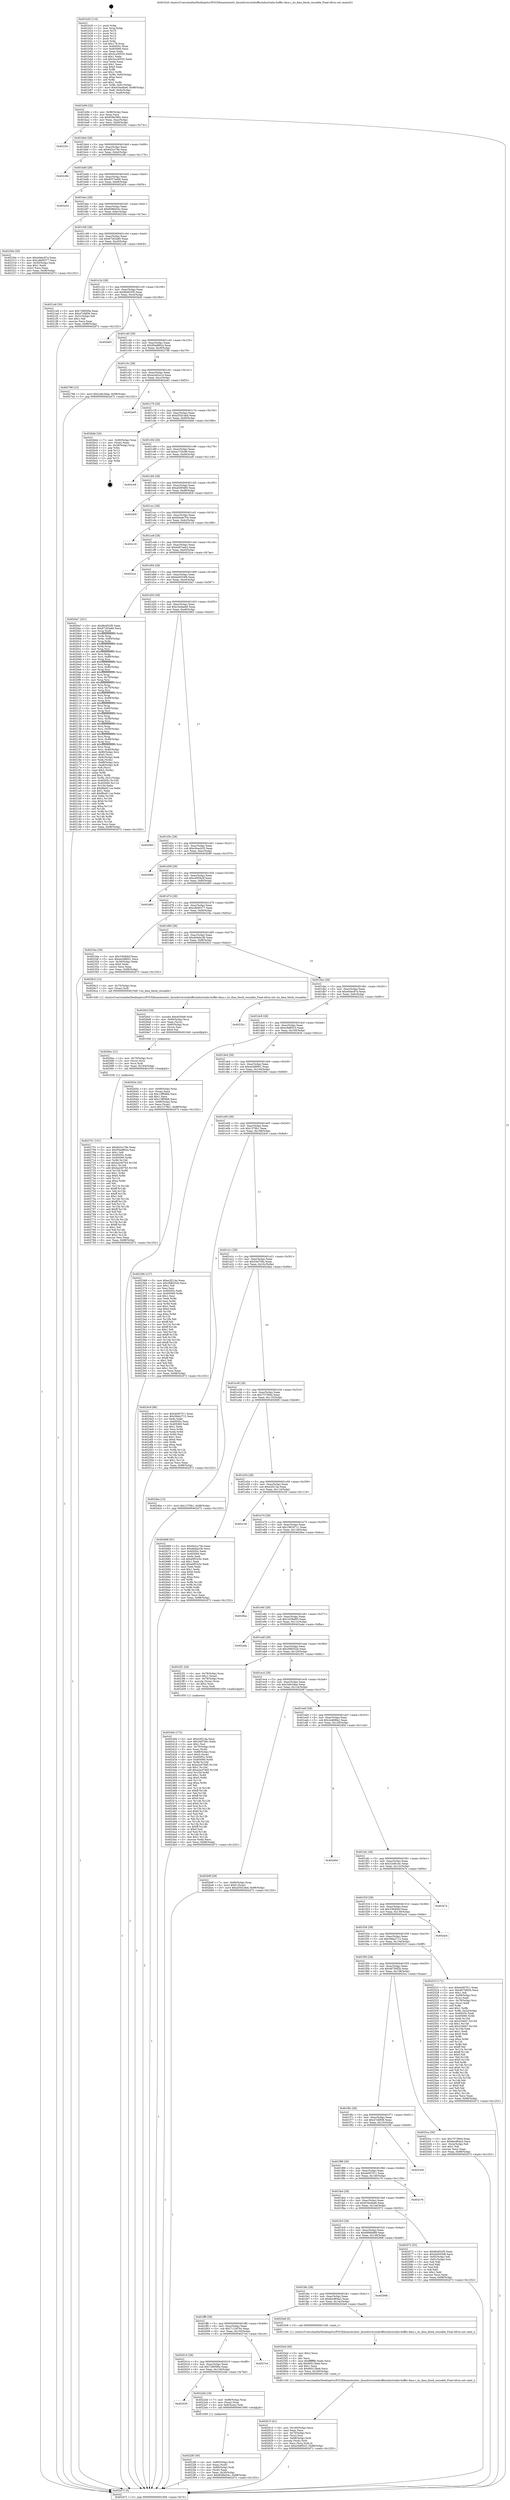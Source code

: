 digraph "0x401b20" {
  label = "0x401b20 (/mnt/c/Users/mathe/Desktop/tcc/POCII/binaries/extr_linuxdriversiiobufferindustrialio-buffer-dma.c_iio_dma_block_reusable_Final-ollvm.out::main(0))"
  labelloc = "t"
  node[shape=record]

  Entry [label="",width=0.3,height=0.3,shape=circle,fillcolor=black,style=filled]
  "0x401b94" [label="{
     0x401b94 [32]\l
     | [instrs]\l
     &nbsp;&nbsp;0x401b94 \<+6\>: mov -0x98(%rbp),%eax\l
     &nbsp;&nbsp;0x401b9a \<+2\>: mov %eax,%ecx\l
     &nbsp;&nbsp;0x401b9c \<+6\>: sub $0x838e39bc,%ecx\l
     &nbsp;&nbsp;0x401ba2 \<+6\>: mov %eax,-0xac(%rbp)\l
     &nbsp;&nbsp;0x401ba8 \<+6\>: mov %ecx,-0xb0(%rbp)\l
     &nbsp;&nbsp;0x401bae \<+6\>: je 000000000040225c \<main+0x73c\>\l
  }"]
  "0x40225c" [label="{
     0x40225c\l
  }", style=dashed]
  "0x401bb4" [label="{
     0x401bb4 [28]\l
     | [instrs]\l
     &nbsp;&nbsp;0x401bb4 \<+5\>: jmp 0000000000401bb9 \<main+0x99\>\l
     &nbsp;&nbsp;0x401bb9 \<+6\>: mov -0xac(%rbp),%eax\l
     &nbsp;&nbsp;0x401bbf \<+5\>: sub $0x842cc79e,%eax\l
     &nbsp;&nbsp;0x401bc4 \<+6\>: mov %eax,-0xb4(%rbp)\l
     &nbsp;&nbsp;0x401bca \<+6\>: je 0000000000402c9b \<main+0x117b\>\l
  }"]
  Exit [label="",width=0.3,height=0.3,shape=circle,fillcolor=black,style=filled,peripheries=2]
  "0x402c9b" [label="{
     0x402c9b\l
  }", style=dashed]
  "0x401bd0" [label="{
     0x401bd0 [28]\l
     | [instrs]\l
     &nbsp;&nbsp;0x401bd0 \<+5\>: jmp 0000000000401bd5 \<main+0xb5\>\l
     &nbsp;&nbsp;0x401bd5 \<+6\>: mov -0xac(%rbp),%eax\l
     &nbsp;&nbsp;0x401bdb \<+5\>: sub $0x8557ed06,%eax\l
     &nbsp;&nbsp;0x401be0 \<+6\>: mov %eax,-0xb8(%rbp)\l
     &nbsp;&nbsp;0x401be6 \<+6\>: je 0000000000402a54 \<main+0xf34\>\l
  }"]
  "0x402701" [label="{
     0x402701 [151]\l
     | [instrs]\l
     &nbsp;&nbsp;0x402701 \<+5\>: mov $0x842cc79e,%eax\l
     &nbsp;&nbsp;0x402706 \<+5\>: mov $0x95ad862a,%esi\l
     &nbsp;&nbsp;0x40270b \<+2\>: mov $0x1,%dl\l
     &nbsp;&nbsp;0x40270d \<+8\>: mov 0x40505c,%r8d\l
     &nbsp;&nbsp;0x402715 \<+8\>: mov 0x405060,%r9d\l
     &nbsp;&nbsp;0x40271d \<+3\>: mov %r8d,%r10d\l
     &nbsp;&nbsp;0x402720 \<+7\>: sub $0xba2407b5,%r10d\l
     &nbsp;&nbsp;0x402727 \<+4\>: sub $0x1,%r10d\l
     &nbsp;&nbsp;0x40272b \<+7\>: add $0xba2407b5,%r10d\l
     &nbsp;&nbsp;0x402732 \<+4\>: imul %r10d,%r8d\l
     &nbsp;&nbsp;0x402736 \<+4\>: and $0x1,%r8d\l
     &nbsp;&nbsp;0x40273a \<+4\>: cmp $0x0,%r8d\l
     &nbsp;&nbsp;0x40273e \<+4\>: sete %r11b\l
     &nbsp;&nbsp;0x402742 \<+4\>: cmp $0xa,%r9d\l
     &nbsp;&nbsp;0x402746 \<+3\>: setl %bl\l
     &nbsp;&nbsp;0x402749 \<+3\>: mov %r11b,%r14b\l
     &nbsp;&nbsp;0x40274c \<+4\>: xor $0xff,%r14b\l
     &nbsp;&nbsp;0x402750 \<+3\>: mov %bl,%r15b\l
     &nbsp;&nbsp;0x402753 \<+4\>: xor $0xff,%r15b\l
     &nbsp;&nbsp;0x402757 \<+3\>: xor $0x1,%dl\l
     &nbsp;&nbsp;0x40275a \<+3\>: mov %r14b,%r12b\l
     &nbsp;&nbsp;0x40275d \<+4\>: and $0xff,%r12b\l
     &nbsp;&nbsp;0x402761 \<+3\>: and %dl,%r11b\l
     &nbsp;&nbsp;0x402764 \<+3\>: mov %r15b,%r13b\l
     &nbsp;&nbsp;0x402767 \<+4\>: and $0xff,%r13b\l
     &nbsp;&nbsp;0x40276b \<+2\>: and %dl,%bl\l
     &nbsp;&nbsp;0x40276d \<+3\>: or %r11b,%r12b\l
     &nbsp;&nbsp;0x402770 \<+3\>: or %bl,%r13b\l
     &nbsp;&nbsp;0x402773 \<+3\>: xor %r13b,%r12b\l
     &nbsp;&nbsp;0x402776 \<+3\>: or %r15b,%r14b\l
     &nbsp;&nbsp;0x402779 \<+4\>: xor $0xff,%r14b\l
     &nbsp;&nbsp;0x40277d \<+3\>: or $0x1,%dl\l
     &nbsp;&nbsp;0x402780 \<+3\>: and %dl,%r14b\l
     &nbsp;&nbsp;0x402783 \<+3\>: or %r14b,%r12b\l
     &nbsp;&nbsp;0x402786 \<+4\>: test $0x1,%r12b\l
     &nbsp;&nbsp;0x40278a \<+3\>: cmovne %esi,%eax\l
     &nbsp;&nbsp;0x40278d \<+6\>: mov %eax,-0x98(%rbp)\l
     &nbsp;&nbsp;0x402793 \<+5\>: jmp 0000000000402d72 \<main+0x1252\>\l
  }"]
  "0x402a54" [label="{
     0x402a54\l
  }", style=dashed]
  "0x401bec" [label="{
     0x401bec [28]\l
     | [instrs]\l
     &nbsp;&nbsp;0x401bec \<+5\>: jmp 0000000000401bf1 \<main+0xd1\>\l
     &nbsp;&nbsp;0x401bf1 \<+6\>: mov -0xac(%rbp),%eax\l
     &nbsp;&nbsp;0x401bf7 \<+5\>: sub $0x8586e54c,%eax\l
     &nbsp;&nbsp;0x401bfc \<+6\>: mov %eax,-0xbc(%rbp)\l
     &nbsp;&nbsp;0x401c02 \<+6\>: je 000000000040230e \<main+0x7ee\>\l
  }"]
  "0x4026ec" [label="{
     0x4026ec [21]\l
     | [instrs]\l
     &nbsp;&nbsp;0x4026ec \<+4\>: mov -0x70(%rbp),%rcx\l
     &nbsp;&nbsp;0x4026f0 \<+3\>: mov (%rcx),%rcx\l
     &nbsp;&nbsp;0x4026f3 \<+3\>: mov %rcx,%rdi\l
     &nbsp;&nbsp;0x4026f6 \<+6\>: mov %eax,-0x164(%rbp)\l
     &nbsp;&nbsp;0x4026fc \<+5\>: call 0000000000401030 \<free@plt\>\l
     | [calls]\l
     &nbsp;&nbsp;0x401030 \{1\} (unknown)\l
  }"]
  "0x40230e" [label="{
     0x40230e [30]\l
     | [instrs]\l
     &nbsp;&nbsp;0x40230e \<+5\>: mov $0xe0dec87a,%eax\l
     &nbsp;&nbsp;0x402313 \<+5\>: mov $0xcdb00377,%ecx\l
     &nbsp;&nbsp;0x402318 \<+3\>: mov -0x30(%rbp),%edx\l
     &nbsp;&nbsp;0x40231b \<+3\>: cmp $0x1,%edx\l
     &nbsp;&nbsp;0x40231e \<+3\>: cmovl %ecx,%eax\l
     &nbsp;&nbsp;0x402321 \<+6\>: mov %eax,-0x98(%rbp)\l
     &nbsp;&nbsp;0x402327 \<+5\>: jmp 0000000000402d72 \<main+0x1252\>\l
  }"]
  "0x401c08" [label="{
     0x401c08 [28]\l
     | [instrs]\l
     &nbsp;&nbsp;0x401c08 \<+5\>: jmp 0000000000401c0d \<main+0xed\>\l
     &nbsp;&nbsp;0x401c0d \<+6\>: mov -0xac(%rbp),%eax\l
     &nbsp;&nbsp;0x401c13 \<+5\>: sub $0x87263a80,%eax\l
     &nbsp;&nbsp;0x401c18 \<+6\>: mov %eax,-0xc0(%rbp)\l
     &nbsp;&nbsp;0x401c1e \<+6\>: je 00000000004021e8 \<main+0x6c8\>\l
  }"]
  "0x4026cf" [label="{
     0x4026cf [29]\l
     | [instrs]\l
     &nbsp;&nbsp;0x4026cf \<+10\>: movabs $0x4030d6,%rdi\l
     &nbsp;&nbsp;0x4026d9 \<+4\>: mov -0x60(%rbp),%rcx\l
     &nbsp;&nbsp;0x4026dd \<+2\>: mov %eax,(%rcx)\l
     &nbsp;&nbsp;0x4026df \<+4\>: mov -0x60(%rbp),%rcx\l
     &nbsp;&nbsp;0x4026e3 \<+2\>: mov (%rcx),%esi\l
     &nbsp;&nbsp;0x4026e5 \<+2\>: mov $0x0,%al\l
     &nbsp;&nbsp;0x4026e7 \<+5\>: call 0000000000401040 \<printf@plt\>\l
     | [calls]\l
     &nbsp;&nbsp;0x401040 \{1\} (unknown)\l
  }"]
  "0x4021e8" [label="{
     0x4021e8 [30]\l
     | [instrs]\l
     &nbsp;&nbsp;0x4021e8 \<+5\>: mov $0x72895f0e,%eax\l
     &nbsp;&nbsp;0x4021ed \<+5\>: mov $0x47cfdf36,%ecx\l
     &nbsp;&nbsp;0x4021f2 \<+3\>: mov -0x31(%rbp),%dl\l
     &nbsp;&nbsp;0x4021f5 \<+3\>: test $0x1,%dl\l
     &nbsp;&nbsp;0x4021f8 \<+3\>: cmovne %ecx,%eax\l
     &nbsp;&nbsp;0x4021fb \<+6\>: mov %eax,-0x98(%rbp)\l
     &nbsp;&nbsp;0x402201 \<+5\>: jmp 0000000000402d72 \<main+0x1252\>\l
  }"]
  "0x401c24" [label="{
     0x401c24 [28]\l
     | [instrs]\l
     &nbsp;&nbsp;0x401c24 \<+5\>: jmp 0000000000401c29 \<main+0x109\>\l
     &nbsp;&nbsp;0x401c29 \<+6\>: mov -0xac(%rbp),%eax\l
     &nbsp;&nbsp;0x401c2f \<+5\>: sub $0x8b4f32f5,%eax\l
     &nbsp;&nbsp;0x401c34 \<+6\>: mov %eax,-0xc4(%rbp)\l
     &nbsp;&nbsp;0x401c3a \<+6\>: je 0000000000402bd3 \<main+0x10b3\>\l
  }"]
  "0x402615" [label="{
     0x402615 [41]\l
     | [instrs]\l
     &nbsp;&nbsp;0x402615 \<+6\>: mov -0x160(%rbp),%ecx\l
     &nbsp;&nbsp;0x40261b \<+3\>: imul %eax,%ecx\l
     &nbsp;&nbsp;0x40261e \<+4\>: mov -0x70(%rbp),%rsi\l
     &nbsp;&nbsp;0x402622 \<+3\>: mov (%rsi),%rsi\l
     &nbsp;&nbsp;0x402625 \<+4\>: mov -0x68(%rbp),%rdi\l
     &nbsp;&nbsp;0x402629 \<+3\>: movslq (%rdi),%rdi\l
     &nbsp;&nbsp;0x40262c \<+3\>: mov %ecx,(%rsi,%rdi,4)\l
     &nbsp;&nbsp;0x40262f \<+10\>: movl $0xe3b8f323,-0x98(%rbp)\l
     &nbsp;&nbsp;0x402639 \<+5\>: jmp 0000000000402d72 \<main+0x1252\>\l
  }"]
  "0x402bd3" [label="{
     0x402bd3\l
  }", style=dashed]
  "0x401c40" [label="{
     0x401c40 [28]\l
     | [instrs]\l
     &nbsp;&nbsp;0x401c40 \<+5\>: jmp 0000000000401c45 \<main+0x125\>\l
     &nbsp;&nbsp;0x401c45 \<+6\>: mov -0xac(%rbp),%eax\l
     &nbsp;&nbsp;0x401c4b \<+5\>: sub $0x95ad862a,%eax\l
     &nbsp;&nbsp;0x401c50 \<+6\>: mov %eax,-0xc8(%rbp)\l
     &nbsp;&nbsp;0x401c56 \<+6\>: je 0000000000402798 \<main+0xc78\>\l
  }"]
  "0x4025ed" [label="{
     0x4025ed [40]\l
     | [instrs]\l
     &nbsp;&nbsp;0x4025ed \<+5\>: mov $0x2,%ecx\l
     &nbsp;&nbsp;0x4025f2 \<+1\>: cltd\l
     &nbsp;&nbsp;0x4025f3 \<+2\>: idiv %ecx\l
     &nbsp;&nbsp;0x4025f5 \<+6\>: imul $0xfffffffe,%edx,%ecx\l
     &nbsp;&nbsp;0x4025fb \<+6\>: add $0x66513beb,%ecx\l
     &nbsp;&nbsp;0x402601 \<+3\>: add $0x1,%ecx\l
     &nbsp;&nbsp;0x402604 \<+6\>: sub $0x66513beb,%ecx\l
     &nbsp;&nbsp;0x40260a \<+6\>: mov %ecx,-0x160(%rbp)\l
     &nbsp;&nbsp;0x402610 \<+5\>: call 0000000000401160 \<next_i\>\l
     | [calls]\l
     &nbsp;&nbsp;0x401160 \{1\} (/mnt/c/Users/mathe/Desktop/tcc/POCII/binaries/extr_linuxdriversiiobufferindustrialio-buffer-dma.c_iio_dma_block_reusable_Final-ollvm.out::next_i)\l
  }"]
  "0x402798" [label="{
     0x402798 [15]\l
     | [instrs]\l
     &nbsp;&nbsp;0x402798 \<+10\>: movl $0x2a9c3dae,-0x98(%rbp)\l
     &nbsp;&nbsp;0x4027a2 \<+5\>: jmp 0000000000402d72 \<main+0x1252\>\l
  }"]
  "0x401c5c" [label="{
     0x401c5c [28]\l
     | [instrs]\l
     &nbsp;&nbsp;0x401c5c \<+5\>: jmp 0000000000401c61 \<main+0x141\>\l
     &nbsp;&nbsp;0x401c61 \<+6\>: mov -0xac(%rbp),%eax\l
     &nbsp;&nbsp;0x401c67 \<+5\>: sub $0xa2d42a14,%eax\l
     &nbsp;&nbsp;0x401c6c \<+6\>: mov %eax,-0xcc(%rbp)\l
     &nbsp;&nbsp;0x401c72 \<+6\>: je 0000000000402a45 \<main+0xf25\>\l
  }"]
  "0x40240e" [label="{
     0x40240e [172]\l
     | [instrs]\l
     &nbsp;&nbsp;0x40240e \<+5\>: mov $0xe2f214a,%ecx\l
     &nbsp;&nbsp;0x402413 \<+5\>: mov $0x34d756c,%edx\l
     &nbsp;&nbsp;0x402418 \<+3\>: mov $0x1,%sil\l
     &nbsp;&nbsp;0x40241b \<+4\>: mov -0x70(%rbp),%rdi\l
     &nbsp;&nbsp;0x40241f \<+3\>: mov %rax,(%rdi)\l
     &nbsp;&nbsp;0x402422 \<+4\>: mov -0x68(%rbp),%rax\l
     &nbsp;&nbsp;0x402426 \<+6\>: movl $0x0,(%rax)\l
     &nbsp;&nbsp;0x40242c \<+8\>: mov 0x40505c,%r8d\l
     &nbsp;&nbsp;0x402434 \<+8\>: mov 0x405060,%r9d\l
     &nbsp;&nbsp;0x40243c \<+3\>: mov %r8d,%r10d\l
     &nbsp;&nbsp;0x40243f \<+7\>: sub $0xa2a479d5,%r10d\l
     &nbsp;&nbsp;0x402446 \<+4\>: sub $0x1,%r10d\l
     &nbsp;&nbsp;0x40244a \<+7\>: add $0xa2a479d5,%r10d\l
     &nbsp;&nbsp;0x402451 \<+4\>: imul %r10d,%r8d\l
     &nbsp;&nbsp;0x402455 \<+4\>: and $0x1,%r8d\l
     &nbsp;&nbsp;0x402459 \<+4\>: cmp $0x0,%r8d\l
     &nbsp;&nbsp;0x40245d \<+4\>: sete %r11b\l
     &nbsp;&nbsp;0x402461 \<+4\>: cmp $0xa,%r9d\l
     &nbsp;&nbsp;0x402465 \<+3\>: setl %bl\l
     &nbsp;&nbsp;0x402468 \<+3\>: mov %r11b,%r14b\l
     &nbsp;&nbsp;0x40246b \<+4\>: xor $0xff,%r14b\l
     &nbsp;&nbsp;0x40246f \<+3\>: mov %bl,%r15b\l
     &nbsp;&nbsp;0x402472 \<+4\>: xor $0xff,%r15b\l
     &nbsp;&nbsp;0x402476 \<+4\>: xor $0x0,%sil\l
     &nbsp;&nbsp;0x40247a \<+3\>: mov %r14b,%r12b\l
     &nbsp;&nbsp;0x40247d \<+4\>: and $0x0,%r12b\l
     &nbsp;&nbsp;0x402481 \<+3\>: and %sil,%r11b\l
     &nbsp;&nbsp;0x402484 \<+3\>: mov %r15b,%r13b\l
     &nbsp;&nbsp;0x402487 \<+4\>: and $0x0,%r13b\l
     &nbsp;&nbsp;0x40248b \<+3\>: and %sil,%bl\l
     &nbsp;&nbsp;0x40248e \<+3\>: or %r11b,%r12b\l
     &nbsp;&nbsp;0x402491 \<+3\>: or %bl,%r13b\l
     &nbsp;&nbsp;0x402494 \<+3\>: xor %r13b,%r12b\l
     &nbsp;&nbsp;0x402497 \<+3\>: or %r15b,%r14b\l
     &nbsp;&nbsp;0x40249a \<+4\>: xor $0xff,%r14b\l
     &nbsp;&nbsp;0x40249e \<+4\>: or $0x0,%sil\l
     &nbsp;&nbsp;0x4024a2 \<+3\>: and %sil,%r14b\l
     &nbsp;&nbsp;0x4024a5 \<+3\>: or %r14b,%r12b\l
     &nbsp;&nbsp;0x4024a8 \<+4\>: test $0x1,%r12b\l
     &nbsp;&nbsp;0x4024ac \<+3\>: cmovne %edx,%ecx\l
     &nbsp;&nbsp;0x4024af \<+6\>: mov %ecx,-0x98(%rbp)\l
     &nbsp;&nbsp;0x4024b5 \<+5\>: jmp 0000000000402d72 \<main+0x1252\>\l
  }"]
  "0x402a45" [label="{
     0x402a45\l
  }", style=dashed]
  "0x401c78" [label="{
     0x401c78 [28]\l
     | [instrs]\l
     &nbsp;&nbsp;0x401c78 \<+5\>: jmp 0000000000401c7d \<main+0x15d\>\l
     &nbsp;&nbsp;0x401c7d \<+6\>: mov -0xac(%rbp),%eax\l
     &nbsp;&nbsp;0x401c83 \<+5\>: sub $0xa55d1ded,%eax\l
     &nbsp;&nbsp;0x401c88 \<+6\>: mov %eax,-0xd0(%rbp)\l
     &nbsp;&nbsp;0x401c8e \<+6\>: je 0000000000402bbb \<main+0x109b\>\l
  }"]
  "0x4022f0" [label="{
     0x4022f0 [30]\l
     | [instrs]\l
     &nbsp;&nbsp;0x4022f0 \<+4\>: mov -0x80(%rbp),%rdi\l
     &nbsp;&nbsp;0x4022f4 \<+2\>: mov %eax,(%rdi)\l
     &nbsp;&nbsp;0x4022f6 \<+4\>: mov -0x80(%rbp),%rdi\l
     &nbsp;&nbsp;0x4022fa \<+2\>: mov (%rdi),%eax\l
     &nbsp;&nbsp;0x4022fc \<+3\>: mov %eax,-0x30(%rbp)\l
     &nbsp;&nbsp;0x4022ff \<+10\>: movl $0x8586e54c,-0x98(%rbp)\l
     &nbsp;&nbsp;0x402309 \<+5\>: jmp 0000000000402d72 \<main+0x1252\>\l
  }"]
  "0x402bbb" [label="{
     0x402bbb [24]\l
     | [instrs]\l
     &nbsp;&nbsp;0x402bbb \<+7\>: mov -0x90(%rbp),%rax\l
     &nbsp;&nbsp;0x402bc2 \<+2\>: mov (%rax),%eax\l
     &nbsp;&nbsp;0x402bc4 \<+4\>: lea -0x28(%rbp),%rsp\l
     &nbsp;&nbsp;0x402bc8 \<+1\>: pop %rbx\l
     &nbsp;&nbsp;0x402bc9 \<+2\>: pop %r12\l
     &nbsp;&nbsp;0x402bcb \<+2\>: pop %r13\l
     &nbsp;&nbsp;0x402bcd \<+2\>: pop %r14\l
     &nbsp;&nbsp;0x402bcf \<+2\>: pop %r15\l
     &nbsp;&nbsp;0x402bd1 \<+1\>: pop %rbp\l
     &nbsp;&nbsp;0x402bd2 \<+1\>: ret\l
  }"]
  "0x401c94" [label="{
     0x401c94 [28]\l
     | [instrs]\l
     &nbsp;&nbsp;0x401c94 \<+5\>: jmp 0000000000401c99 \<main+0x179\>\l
     &nbsp;&nbsp;0x401c99 \<+6\>: mov -0xac(%rbp),%eax\l
     &nbsp;&nbsp;0x401c9f \<+5\>: sub $0xac733c99,%eax\l
     &nbsp;&nbsp;0x401ca4 \<+6\>: mov %eax,-0xd4(%rbp)\l
     &nbsp;&nbsp;0x401caa \<+6\>: je 0000000000402ce8 \<main+0x11c8\>\l
  }"]
  "0x402030" [label="{
     0x402030\l
  }", style=dashed]
  "0x402ce8" [label="{
     0x402ce8\l
  }", style=dashed]
  "0x401cb0" [label="{
     0x401cb0 [28]\l
     | [instrs]\l
     &nbsp;&nbsp;0x401cb0 \<+5\>: jmp 0000000000401cb5 \<main+0x195\>\l
     &nbsp;&nbsp;0x401cb5 \<+6\>: mov -0xac(%rbp),%eax\l
     &nbsp;&nbsp;0x401cbb \<+5\>: sub $0xaf290485,%eax\l
     &nbsp;&nbsp;0x401cc0 \<+6\>: mov %eax,-0xd8(%rbp)\l
     &nbsp;&nbsp;0x401cc6 \<+6\>: je 000000000040283f \<main+0xd1f\>\l
  }"]
  "0x4022dd" [label="{
     0x4022dd [19]\l
     | [instrs]\l
     &nbsp;&nbsp;0x4022dd \<+7\>: mov -0x88(%rbp),%rax\l
     &nbsp;&nbsp;0x4022e4 \<+3\>: mov (%rax),%rax\l
     &nbsp;&nbsp;0x4022e7 \<+4\>: mov 0x8(%rax),%rdi\l
     &nbsp;&nbsp;0x4022eb \<+5\>: call 0000000000401060 \<atoi@plt\>\l
     | [calls]\l
     &nbsp;&nbsp;0x401060 \{1\} (unknown)\l
  }"]
  "0x40283f" [label="{
     0x40283f\l
  }", style=dashed]
  "0x401ccc" [label="{
     0x401ccc [28]\l
     | [instrs]\l
     &nbsp;&nbsp;0x401ccc \<+5\>: jmp 0000000000401cd1 \<main+0x1b1\>\l
     &nbsp;&nbsp;0x401cd1 \<+6\>: mov -0xac(%rbp),%eax\l
     &nbsp;&nbsp;0x401cd7 \<+5\>: sub $0xb0ede704,%eax\l
     &nbsp;&nbsp;0x401cdc \<+6\>: mov %eax,-0xdc(%rbp)\l
     &nbsp;&nbsp;0x401ce2 \<+6\>: je 0000000000402c18 \<main+0x10f8\>\l
  }"]
  "0x402014" [label="{
     0x402014 [28]\l
     | [instrs]\l
     &nbsp;&nbsp;0x402014 \<+5\>: jmp 0000000000402019 \<main+0x4f9\>\l
     &nbsp;&nbsp;0x402019 \<+6\>: mov -0xac(%rbp),%eax\l
     &nbsp;&nbsp;0x40201f \<+5\>: sub $0x72895f0e,%eax\l
     &nbsp;&nbsp;0x402024 \<+6\>: mov %eax,-0x154(%rbp)\l
     &nbsp;&nbsp;0x40202a \<+6\>: je 00000000004022dd \<main+0x7bd\>\l
  }"]
  "0x402c18" [label="{
     0x402c18\l
  }", style=dashed]
  "0x401ce8" [label="{
     0x401ce8 [28]\l
     | [instrs]\l
     &nbsp;&nbsp;0x401ce8 \<+5\>: jmp 0000000000401ced \<main+0x1cd\>\l
     &nbsp;&nbsp;0x401ced \<+6\>: mov -0xac(%rbp),%eax\l
     &nbsp;&nbsp;0x401cf3 \<+5\>: sub $0xb487aab2,%eax\l
     &nbsp;&nbsp;0x401cf8 \<+6\>: mov %eax,-0xe0(%rbp)\l
     &nbsp;&nbsp;0x401cfe \<+6\>: je 00000000004022ce \<main+0x7ae\>\l
  }"]
  "0x4027e4" [label="{
     0x4027e4\l
  }", style=dashed]
  "0x4022ce" [label="{
     0x4022ce\l
  }", style=dashed]
  "0x401d04" [label="{
     0x401d04 [28]\l
     | [instrs]\l
     &nbsp;&nbsp;0x401d04 \<+5\>: jmp 0000000000401d09 \<main+0x1e9\>\l
     &nbsp;&nbsp;0x401d09 \<+6\>: mov -0xac(%rbp),%eax\l
     &nbsp;&nbsp;0x401d0f \<+5\>: sub $0xbd4554f6,%eax\l
     &nbsp;&nbsp;0x401d14 \<+6\>: mov %eax,-0xe4(%rbp)\l
     &nbsp;&nbsp;0x401d1a \<+6\>: je 00000000004020a7 \<main+0x587\>\l
  }"]
  "0x401ff8" [label="{
     0x401ff8 [28]\l
     | [instrs]\l
     &nbsp;&nbsp;0x401ff8 \<+5\>: jmp 0000000000401ffd \<main+0x4dd\>\l
     &nbsp;&nbsp;0x401ffd \<+6\>: mov -0xac(%rbp),%eax\l
     &nbsp;&nbsp;0x402003 \<+5\>: sub $0x7115d76c,%eax\l
     &nbsp;&nbsp;0x402008 \<+6\>: mov %eax,-0x150(%rbp)\l
     &nbsp;&nbsp;0x40200e \<+6\>: je 00000000004027e4 \<main+0xcc4\>\l
  }"]
  "0x4020a7" [label="{
     0x4020a7 [321]\l
     | [instrs]\l
     &nbsp;&nbsp;0x4020a7 \<+5\>: mov $0x8b4f32f5,%eax\l
     &nbsp;&nbsp;0x4020ac \<+5\>: mov $0x87263a80,%ecx\l
     &nbsp;&nbsp;0x4020b1 \<+3\>: mov %rsp,%rdx\l
     &nbsp;&nbsp;0x4020b4 \<+4\>: add $0xfffffffffffffff0,%rdx\l
     &nbsp;&nbsp;0x4020b8 \<+3\>: mov %rdx,%rsp\l
     &nbsp;&nbsp;0x4020bb \<+7\>: mov %rdx,-0x90(%rbp)\l
     &nbsp;&nbsp;0x4020c2 \<+3\>: mov %rsp,%rdx\l
     &nbsp;&nbsp;0x4020c5 \<+4\>: add $0xfffffffffffffff0,%rdx\l
     &nbsp;&nbsp;0x4020c9 \<+3\>: mov %rdx,%rsp\l
     &nbsp;&nbsp;0x4020cc \<+3\>: mov %rsp,%rsi\l
     &nbsp;&nbsp;0x4020cf \<+4\>: add $0xfffffffffffffff0,%rsi\l
     &nbsp;&nbsp;0x4020d3 \<+3\>: mov %rsi,%rsp\l
     &nbsp;&nbsp;0x4020d6 \<+7\>: mov %rsi,-0x88(%rbp)\l
     &nbsp;&nbsp;0x4020dd \<+3\>: mov %rsp,%rsi\l
     &nbsp;&nbsp;0x4020e0 \<+4\>: add $0xfffffffffffffff0,%rsi\l
     &nbsp;&nbsp;0x4020e4 \<+3\>: mov %rsi,%rsp\l
     &nbsp;&nbsp;0x4020e7 \<+4\>: mov %rsi,-0x80(%rbp)\l
     &nbsp;&nbsp;0x4020eb \<+3\>: mov %rsp,%rsi\l
     &nbsp;&nbsp;0x4020ee \<+4\>: add $0xfffffffffffffff0,%rsi\l
     &nbsp;&nbsp;0x4020f2 \<+3\>: mov %rsi,%rsp\l
     &nbsp;&nbsp;0x4020f5 \<+4\>: mov %rsi,-0x78(%rbp)\l
     &nbsp;&nbsp;0x4020f9 \<+3\>: mov %rsp,%rsi\l
     &nbsp;&nbsp;0x4020fc \<+4\>: add $0xfffffffffffffff0,%rsi\l
     &nbsp;&nbsp;0x402100 \<+3\>: mov %rsi,%rsp\l
     &nbsp;&nbsp;0x402103 \<+4\>: mov %rsi,-0x70(%rbp)\l
     &nbsp;&nbsp;0x402107 \<+3\>: mov %rsp,%rsi\l
     &nbsp;&nbsp;0x40210a \<+4\>: add $0xfffffffffffffff0,%rsi\l
     &nbsp;&nbsp;0x40210e \<+3\>: mov %rsi,%rsp\l
     &nbsp;&nbsp;0x402111 \<+4\>: mov %rsi,-0x68(%rbp)\l
     &nbsp;&nbsp;0x402115 \<+3\>: mov %rsp,%rsi\l
     &nbsp;&nbsp;0x402118 \<+4\>: add $0xfffffffffffffff0,%rsi\l
     &nbsp;&nbsp;0x40211c \<+3\>: mov %rsi,%rsp\l
     &nbsp;&nbsp;0x40211f \<+4\>: mov %rsi,-0x60(%rbp)\l
     &nbsp;&nbsp;0x402123 \<+3\>: mov %rsp,%rsi\l
     &nbsp;&nbsp;0x402126 \<+4\>: add $0xfffffffffffffff0,%rsi\l
     &nbsp;&nbsp;0x40212a \<+3\>: mov %rsi,%rsp\l
     &nbsp;&nbsp;0x40212d \<+4\>: mov %rsi,-0x58(%rbp)\l
     &nbsp;&nbsp;0x402131 \<+3\>: mov %rsp,%rsi\l
     &nbsp;&nbsp;0x402134 \<+4\>: add $0xfffffffffffffff0,%rsi\l
     &nbsp;&nbsp;0x402138 \<+3\>: mov %rsi,%rsp\l
     &nbsp;&nbsp;0x40213b \<+4\>: mov %rsi,-0x50(%rbp)\l
     &nbsp;&nbsp;0x40213f \<+3\>: mov %rsp,%rsi\l
     &nbsp;&nbsp;0x402142 \<+4\>: add $0xfffffffffffffff0,%rsi\l
     &nbsp;&nbsp;0x402146 \<+3\>: mov %rsi,%rsp\l
     &nbsp;&nbsp;0x402149 \<+4\>: mov %rsi,-0x48(%rbp)\l
     &nbsp;&nbsp;0x40214d \<+3\>: mov %rsp,%rsi\l
     &nbsp;&nbsp;0x402150 \<+4\>: add $0xfffffffffffffff0,%rsi\l
     &nbsp;&nbsp;0x402154 \<+3\>: mov %rsi,%rsp\l
     &nbsp;&nbsp;0x402157 \<+4\>: mov %rsi,-0x40(%rbp)\l
     &nbsp;&nbsp;0x40215b \<+7\>: mov -0x90(%rbp),%rsi\l
     &nbsp;&nbsp;0x402162 \<+6\>: movl $0x0,(%rsi)\l
     &nbsp;&nbsp;0x402168 \<+6\>: mov -0x9c(%rbp),%edi\l
     &nbsp;&nbsp;0x40216e \<+2\>: mov %edi,(%rdx)\l
     &nbsp;&nbsp;0x402170 \<+7\>: mov -0x88(%rbp),%rsi\l
     &nbsp;&nbsp;0x402177 \<+7\>: mov -0xa8(%rbp),%r8\l
     &nbsp;&nbsp;0x40217e \<+3\>: mov %r8,(%rsi)\l
     &nbsp;&nbsp;0x402181 \<+3\>: cmpl $0x2,(%rdx)\l
     &nbsp;&nbsp;0x402184 \<+4\>: setne %r9b\l
     &nbsp;&nbsp;0x402188 \<+4\>: and $0x1,%r9b\l
     &nbsp;&nbsp;0x40218c \<+4\>: mov %r9b,-0x31(%rbp)\l
     &nbsp;&nbsp;0x402190 \<+8\>: mov 0x40505c,%r10d\l
     &nbsp;&nbsp;0x402198 \<+8\>: mov 0x405060,%r11d\l
     &nbsp;&nbsp;0x4021a0 \<+3\>: mov %r10d,%ebx\l
     &nbsp;&nbsp;0x4021a3 \<+6\>: sub $0x8ba911ce,%ebx\l
     &nbsp;&nbsp;0x4021a9 \<+3\>: sub $0x1,%ebx\l
     &nbsp;&nbsp;0x4021ac \<+6\>: add $0x8ba911ce,%ebx\l
     &nbsp;&nbsp;0x4021b2 \<+4\>: imul %ebx,%r10d\l
     &nbsp;&nbsp;0x4021b6 \<+4\>: and $0x1,%r10d\l
     &nbsp;&nbsp;0x4021ba \<+4\>: cmp $0x0,%r10d\l
     &nbsp;&nbsp;0x4021be \<+4\>: sete %r9b\l
     &nbsp;&nbsp;0x4021c2 \<+4\>: cmp $0xa,%r11d\l
     &nbsp;&nbsp;0x4021c6 \<+4\>: setl %r14b\l
     &nbsp;&nbsp;0x4021ca \<+3\>: mov %r9b,%r15b\l
     &nbsp;&nbsp;0x4021cd \<+3\>: and %r14b,%r15b\l
     &nbsp;&nbsp;0x4021d0 \<+3\>: xor %r14b,%r9b\l
     &nbsp;&nbsp;0x4021d3 \<+3\>: or %r9b,%r15b\l
     &nbsp;&nbsp;0x4021d6 \<+4\>: test $0x1,%r15b\l
     &nbsp;&nbsp;0x4021da \<+3\>: cmovne %ecx,%eax\l
     &nbsp;&nbsp;0x4021dd \<+6\>: mov %eax,-0x98(%rbp)\l
     &nbsp;&nbsp;0x4021e3 \<+5\>: jmp 0000000000402d72 \<main+0x1252\>\l
  }"]
  "0x401d20" [label="{
     0x401d20 [28]\l
     | [instrs]\l
     &nbsp;&nbsp;0x401d20 \<+5\>: jmp 0000000000401d25 \<main+0x205\>\l
     &nbsp;&nbsp;0x401d25 \<+6\>: mov -0xac(%rbp),%eax\l
     &nbsp;&nbsp;0x401d2b \<+5\>: sub $0xc3edaeb6,%eax\l
     &nbsp;&nbsp;0x401d30 \<+6\>: mov %eax,-0xe8(%rbp)\l
     &nbsp;&nbsp;0x401d36 \<+6\>: je 0000000000402963 \<main+0xe43\>\l
  }"]
  "0x4025e8" [label="{
     0x4025e8 [5]\l
     | [instrs]\l
     &nbsp;&nbsp;0x4025e8 \<+5\>: call 0000000000401160 \<next_i\>\l
     | [calls]\l
     &nbsp;&nbsp;0x401160 \{1\} (/mnt/c/Users/mathe/Desktop/tcc/POCII/binaries/extr_linuxdriversiiobufferindustrialio-buffer-dma.c_iio_dma_block_reusable_Final-ollvm.out::next_i)\l
  }"]
  "0x402963" [label="{
     0x402963\l
  }", style=dashed]
  "0x401d3c" [label="{
     0x401d3c [28]\l
     | [instrs]\l
     &nbsp;&nbsp;0x401d3c \<+5\>: jmp 0000000000401d41 \<main+0x221\>\l
     &nbsp;&nbsp;0x401d41 \<+6\>: mov -0xac(%rbp),%eax\l
     &nbsp;&nbsp;0x401d47 \<+5\>: sub $0xc9cacb35,%eax\l
     &nbsp;&nbsp;0x401d4c \<+6\>: mov %eax,-0xec(%rbp)\l
     &nbsp;&nbsp;0x401d52 \<+6\>: je 0000000000402b90 \<main+0x1070\>\l
  }"]
  "0x401fdc" [label="{
     0x401fdc [28]\l
     | [instrs]\l
     &nbsp;&nbsp;0x401fdc \<+5\>: jmp 0000000000401fe1 \<main+0x4c1\>\l
     &nbsp;&nbsp;0x401fe1 \<+6\>: mov -0xac(%rbp),%eax\l
     &nbsp;&nbsp;0x401fe7 \<+5\>: sub $0x6ec864a3,%eax\l
     &nbsp;&nbsp;0x401fec \<+6\>: mov %eax,-0x14c(%rbp)\l
     &nbsp;&nbsp;0x401ff2 \<+6\>: je 00000000004025e8 \<main+0xac8\>\l
  }"]
  "0x402b90" [label="{
     0x402b90\l
  }", style=dashed]
  "0x401d58" [label="{
     0x401d58 [28]\l
     | [instrs]\l
     &nbsp;&nbsp;0x401d58 \<+5\>: jmp 0000000000401d5d \<main+0x23d\>\l
     &nbsp;&nbsp;0x401d5d \<+6\>: mov -0xac(%rbp),%eax\l
     &nbsp;&nbsp;0x401d63 \<+5\>: sub $0xcd5f3b3f,%eax\l
     &nbsp;&nbsp;0x401d68 \<+6\>: mov %eax,-0xf0(%rbp)\l
     &nbsp;&nbsp;0x401d6e \<+6\>: je 0000000000402d63 \<main+0x1243\>\l
  }"]
  "0x402908" [label="{
     0x402908\l
  }", style=dashed]
  "0x402d63" [label="{
     0x402d63\l
  }", style=dashed]
  "0x401d74" [label="{
     0x401d74 [28]\l
     | [instrs]\l
     &nbsp;&nbsp;0x401d74 \<+5\>: jmp 0000000000401d79 \<main+0x259\>\l
     &nbsp;&nbsp;0x401d79 \<+6\>: mov -0xac(%rbp),%eax\l
     &nbsp;&nbsp;0x401d7f \<+5\>: sub $0xcdb00377,%eax\l
     &nbsp;&nbsp;0x401d84 \<+6\>: mov %eax,-0xf4(%rbp)\l
     &nbsp;&nbsp;0x401d8a \<+6\>: je 000000000040234a \<main+0x82a\>\l
  }"]
  "0x401b20" [label="{
     0x401b20 [116]\l
     | [instrs]\l
     &nbsp;&nbsp;0x401b20 \<+1\>: push %rbp\l
     &nbsp;&nbsp;0x401b21 \<+3\>: mov %rsp,%rbp\l
     &nbsp;&nbsp;0x401b24 \<+2\>: push %r15\l
     &nbsp;&nbsp;0x401b26 \<+2\>: push %r14\l
     &nbsp;&nbsp;0x401b28 \<+2\>: push %r13\l
     &nbsp;&nbsp;0x401b2a \<+2\>: push %r12\l
     &nbsp;&nbsp;0x401b2c \<+1\>: push %rbx\l
     &nbsp;&nbsp;0x401b2d \<+7\>: sub $0x178,%rsp\l
     &nbsp;&nbsp;0x401b34 \<+7\>: mov 0x40505c,%eax\l
     &nbsp;&nbsp;0x401b3b \<+7\>: mov 0x405060,%ecx\l
     &nbsp;&nbsp;0x401b42 \<+2\>: mov %eax,%edx\l
     &nbsp;&nbsp;0x401b44 \<+6\>: add $0x5ca30555,%edx\l
     &nbsp;&nbsp;0x401b4a \<+3\>: sub $0x1,%edx\l
     &nbsp;&nbsp;0x401b4d \<+6\>: sub $0x5ca30555,%edx\l
     &nbsp;&nbsp;0x401b53 \<+3\>: imul %edx,%eax\l
     &nbsp;&nbsp;0x401b56 \<+3\>: and $0x1,%eax\l
     &nbsp;&nbsp;0x401b59 \<+3\>: cmp $0x0,%eax\l
     &nbsp;&nbsp;0x401b5c \<+4\>: sete %r8b\l
     &nbsp;&nbsp;0x401b60 \<+4\>: and $0x1,%r8b\l
     &nbsp;&nbsp;0x401b64 \<+7\>: mov %r8b,-0x92(%rbp)\l
     &nbsp;&nbsp;0x401b6b \<+3\>: cmp $0xa,%ecx\l
     &nbsp;&nbsp;0x401b6e \<+4\>: setl %r8b\l
     &nbsp;&nbsp;0x401b72 \<+4\>: and $0x1,%r8b\l
     &nbsp;&nbsp;0x401b76 \<+7\>: mov %r8b,-0x91(%rbp)\l
     &nbsp;&nbsp;0x401b7d \<+10\>: movl $0x634e4be6,-0x98(%rbp)\l
     &nbsp;&nbsp;0x401b87 \<+6\>: mov %edi,-0x9c(%rbp)\l
     &nbsp;&nbsp;0x401b8d \<+7\>: mov %rsi,-0xa8(%rbp)\l
  }"]
  "0x40234a" [label="{
     0x40234a [30]\l
     | [instrs]\l
     &nbsp;&nbsp;0x40234a \<+5\>: mov $0x3364bfcf,%eax\l
     &nbsp;&nbsp;0x40234f \<+5\>: mov $0xee3d8001,%ecx\l
     &nbsp;&nbsp;0x402354 \<+3\>: mov -0x30(%rbp),%edx\l
     &nbsp;&nbsp;0x402357 \<+3\>: cmp $0x0,%edx\l
     &nbsp;&nbsp;0x40235a \<+3\>: cmove %ecx,%eax\l
     &nbsp;&nbsp;0x40235d \<+6\>: mov %eax,-0x98(%rbp)\l
     &nbsp;&nbsp;0x402363 \<+5\>: jmp 0000000000402d72 \<main+0x1252\>\l
  }"]
  "0x401d90" [label="{
     0x401d90 [28]\l
     | [instrs]\l
     &nbsp;&nbsp;0x401d90 \<+5\>: jmp 0000000000401d95 \<main+0x275\>\l
     &nbsp;&nbsp;0x401d95 \<+6\>: mov -0xac(%rbp),%eax\l
     &nbsp;&nbsp;0x401d9b \<+5\>: sub $0xdd4da1fb,%eax\l
     &nbsp;&nbsp;0x401da0 \<+6\>: mov %eax,-0xf8(%rbp)\l
     &nbsp;&nbsp;0x401da6 \<+6\>: je 00000000004026c3 \<main+0xba3\>\l
  }"]
  "0x402d72" [label="{
     0x402d72 [5]\l
     | [instrs]\l
     &nbsp;&nbsp;0x402d72 \<+5\>: jmp 0000000000401b94 \<main+0x74\>\l
  }"]
  "0x4026c3" [label="{
     0x4026c3 [12]\l
     | [instrs]\l
     &nbsp;&nbsp;0x4026c3 \<+4\>: mov -0x70(%rbp),%rax\l
     &nbsp;&nbsp;0x4026c7 \<+3\>: mov (%rax),%rdi\l
     &nbsp;&nbsp;0x4026ca \<+5\>: call 00000000004015d0 \<iio_dma_block_reusable\>\l
     | [calls]\l
     &nbsp;&nbsp;0x4015d0 \{1\} (/mnt/c/Users/mathe/Desktop/tcc/POCII/binaries/extr_linuxdriversiiobufferindustrialio-buffer-dma.c_iio_dma_block_reusable_Final-ollvm.out::iio_dma_block_reusable)\l
  }"]
  "0x401dac" [label="{
     0x401dac [28]\l
     | [instrs]\l
     &nbsp;&nbsp;0x401dac \<+5\>: jmp 0000000000401db1 \<main+0x291\>\l
     &nbsp;&nbsp;0x401db1 \<+6\>: mov -0xac(%rbp),%eax\l
     &nbsp;&nbsp;0x401db7 \<+5\>: sub $0xe0dec87a,%eax\l
     &nbsp;&nbsp;0x401dbc \<+6\>: mov %eax,-0xfc(%rbp)\l
     &nbsp;&nbsp;0x401dc2 \<+6\>: je 000000000040232c \<main+0x80c\>\l
  }"]
  "0x401fc0" [label="{
     0x401fc0 [28]\l
     | [instrs]\l
     &nbsp;&nbsp;0x401fc0 \<+5\>: jmp 0000000000401fc5 \<main+0x4a5\>\l
     &nbsp;&nbsp;0x401fc5 \<+6\>: mov -0xac(%rbp),%eax\l
     &nbsp;&nbsp;0x401fcb \<+5\>: sub $0x6896b8f9,%eax\l
     &nbsp;&nbsp;0x401fd0 \<+6\>: mov %eax,-0x148(%rbp)\l
     &nbsp;&nbsp;0x401fd6 \<+6\>: je 0000000000402908 \<main+0xde8\>\l
  }"]
  "0x40232c" [label="{
     0x40232c\l
  }", style=dashed]
  "0x401dc8" [label="{
     0x401dc8 [28]\l
     | [instrs]\l
     &nbsp;&nbsp;0x401dc8 \<+5\>: jmp 0000000000401dcd \<main+0x2ad\>\l
     &nbsp;&nbsp;0x401dcd \<+6\>: mov -0xac(%rbp),%eax\l
     &nbsp;&nbsp;0x401dd3 \<+5\>: sub $0xe3b8f323,%eax\l
     &nbsp;&nbsp;0x401dd8 \<+6\>: mov %eax,-0x100(%rbp)\l
     &nbsp;&nbsp;0x401dde \<+6\>: je 000000000040263e \<main+0xb1e\>\l
  }"]
  "0x402072" [label="{
     0x402072 [53]\l
     | [instrs]\l
     &nbsp;&nbsp;0x402072 \<+5\>: mov $0x8b4f32f5,%eax\l
     &nbsp;&nbsp;0x402077 \<+5\>: mov $0xbd4554f6,%ecx\l
     &nbsp;&nbsp;0x40207c \<+6\>: mov -0x92(%rbp),%dl\l
     &nbsp;&nbsp;0x402082 \<+7\>: mov -0x91(%rbp),%sil\l
     &nbsp;&nbsp;0x402089 \<+3\>: mov %dl,%dil\l
     &nbsp;&nbsp;0x40208c \<+3\>: and %sil,%dil\l
     &nbsp;&nbsp;0x40208f \<+3\>: xor %sil,%dl\l
     &nbsp;&nbsp;0x402092 \<+3\>: or %dl,%dil\l
     &nbsp;&nbsp;0x402095 \<+4\>: test $0x1,%dil\l
     &nbsp;&nbsp;0x402099 \<+3\>: cmovne %ecx,%eax\l
     &nbsp;&nbsp;0x40209c \<+6\>: mov %eax,-0x98(%rbp)\l
     &nbsp;&nbsp;0x4020a2 \<+5\>: jmp 0000000000402d72 \<main+0x1252\>\l
  }"]
  "0x40263e" [label="{
     0x40263e [42]\l
     | [instrs]\l
     &nbsp;&nbsp;0x40263e \<+4\>: mov -0x68(%rbp),%rax\l
     &nbsp;&nbsp;0x402642 \<+2\>: mov (%rax),%ecx\l
     &nbsp;&nbsp;0x402644 \<+6\>: sub $0x13ff5866,%ecx\l
     &nbsp;&nbsp;0x40264a \<+3\>: add $0x1,%ecx\l
     &nbsp;&nbsp;0x40264d \<+6\>: add $0x13ff5866,%ecx\l
     &nbsp;&nbsp;0x402653 \<+4\>: mov -0x68(%rbp),%rax\l
     &nbsp;&nbsp;0x402657 \<+2\>: mov %ecx,(%rax)\l
     &nbsp;&nbsp;0x402659 \<+10\>: movl $0x1379b1,-0x98(%rbp)\l
     &nbsp;&nbsp;0x402663 \<+5\>: jmp 0000000000402d72 \<main+0x1252\>\l
  }"]
  "0x401de4" [label="{
     0x401de4 [28]\l
     | [instrs]\l
     &nbsp;&nbsp;0x401de4 \<+5\>: jmp 0000000000401de9 \<main+0x2c9\>\l
     &nbsp;&nbsp;0x401de9 \<+6\>: mov -0xac(%rbp),%eax\l
     &nbsp;&nbsp;0x401def \<+5\>: sub $0xee3d8001,%eax\l
     &nbsp;&nbsp;0x401df4 \<+6\>: mov %eax,-0x104(%rbp)\l
     &nbsp;&nbsp;0x401dfa \<+6\>: je 0000000000402368 \<main+0x848\>\l
  }"]
  "0x401fa4" [label="{
     0x401fa4 [28]\l
     | [instrs]\l
     &nbsp;&nbsp;0x401fa4 \<+5\>: jmp 0000000000401fa9 \<main+0x489\>\l
     &nbsp;&nbsp;0x401fa9 \<+6\>: mov -0xac(%rbp),%eax\l
     &nbsp;&nbsp;0x401faf \<+5\>: sub $0x634e4be6,%eax\l
     &nbsp;&nbsp;0x401fb4 \<+6\>: mov %eax,-0x144(%rbp)\l
     &nbsp;&nbsp;0x401fba \<+6\>: je 0000000000402072 \<main+0x552\>\l
  }"]
  "0x402368" [label="{
     0x402368 [137]\l
     | [instrs]\l
     &nbsp;&nbsp;0x402368 \<+5\>: mov $0xe2f214a,%eax\l
     &nbsp;&nbsp;0x40236d \<+5\>: mov $0x26fb552b,%ecx\l
     &nbsp;&nbsp;0x402372 \<+2\>: mov $0x1,%dl\l
     &nbsp;&nbsp;0x402374 \<+2\>: xor %esi,%esi\l
     &nbsp;&nbsp;0x402376 \<+7\>: mov 0x40505c,%edi\l
     &nbsp;&nbsp;0x40237d \<+8\>: mov 0x405060,%r8d\l
     &nbsp;&nbsp;0x402385 \<+3\>: sub $0x1,%esi\l
     &nbsp;&nbsp;0x402388 \<+3\>: mov %edi,%r9d\l
     &nbsp;&nbsp;0x40238b \<+3\>: add %esi,%r9d\l
     &nbsp;&nbsp;0x40238e \<+4\>: imul %r9d,%edi\l
     &nbsp;&nbsp;0x402392 \<+3\>: and $0x1,%edi\l
     &nbsp;&nbsp;0x402395 \<+3\>: cmp $0x0,%edi\l
     &nbsp;&nbsp;0x402398 \<+4\>: sete %r10b\l
     &nbsp;&nbsp;0x40239c \<+4\>: cmp $0xa,%r8d\l
     &nbsp;&nbsp;0x4023a0 \<+4\>: setl %r11b\l
     &nbsp;&nbsp;0x4023a4 \<+3\>: mov %r10b,%bl\l
     &nbsp;&nbsp;0x4023a7 \<+3\>: xor $0xff,%bl\l
     &nbsp;&nbsp;0x4023aa \<+3\>: mov %r11b,%r14b\l
     &nbsp;&nbsp;0x4023ad \<+4\>: xor $0xff,%r14b\l
     &nbsp;&nbsp;0x4023b1 \<+3\>: xor $0x1,%dl\l
     &nbsp;&nbsp;0x4023b4 \<+3\>: mov %bl,%r15b\l
     &nbsp;&nbsp;0x4023b7 \<+4\>: and $0xff,%r15b\l
     &nbsp;&nbsp;0x4023bb \<+3\>: and %dl,%r10b\l
     &nbsp;&nbsp;0x4023be \<+3\>: mov %r14b,%r12b\l
     &nbsp;&nbsp;0x4023c1 \<+4\>: and $0xff,%r12b\l
     &nbsp;&nbsp;0x4023c5 \<+3\>: and %dl,%r11b\l
     &nbsp;&nbsp;0x4023c8 \<+3\>: or %r10b,%r15b\l
     &nbsp;&nbsp;0x4023cb \<+3\>: or %r11b,%r12b\l
     &nbsp;&nbsp;0x4023ce \<+3\>: xor %r12b,%r15b\l
     &nbsp;&nbsp;0x4023d1 \<+3\>: or %r14b,%bl\l
     &nbsp;&nbsp;0x4023d4 \<+3\>: xor $0xff,%bl\l
     &nbsp;&nbsp;0x4023d7 \<+3\>: or $0x1,%dl\l
     &nbsp;&nbsp;0x4023da \<+2\>: and %dl,%bl\l
     &nbsp;&nbsp;0x4023dc \<+3\>: or %bl,%r15b\l
     &nbsp;&nbsp;0x4023df \<+4\>: test $0x1,%r15b\l
     &nbsp;&nbsp;0x4023e3 \<+3\>: cmovne %ecx,%eax\l
     &nbsp;&nbsp;0x4023e6 \<+6\>: mov %eax,-0x98(%rbp)\l
     &nbsp;&nbsp;0x4023ec \<+5\>: jmp 0000000000402d72 \<main+0x1252\>\l
  }"]
  "0x401e00" [label="{
     0x401e00 [28]\l
     | [instrs]\l
     &nbsp;&nbsp;0x401e00 \<+5\>: jmp 0000000000401e05 \<main+0x2e5\>\l
     &nbsp;&nbsp;0x401e05 \<+6\>: mov -0xac(%rbp),%eax\l
     &nbsp;&nbsp;0x401e0b \<+5\>: sub $0x1379b1,%eax\l
     &nbsp;&nbsp;0x401e10 \<+6\>: mov %eax,-0x108(%rbp)\l
     &nbsp;&nbsp;0x401e16 \<+6\>: je 00000000004024c9 \<main+0x9a9\>\l
  }"]
  "0x402c76" [label="{
     0x402c76\l
  }", style=dashed]
  "0x4024c9" [label="{
     0x4024c9 [86]\l
     | [instrs]\l
     &nbsp;&nbsp;0x4024c9 \<+5\>: mov $0x4e007f11,%eax\l
     &nbsp;&nbsp;0x4024ce \<+5\>: mov $0x39de2712,%ecx\l
     &nbsp;&nbsp;0x4024d3 \<+2\>: xor %edx,%edx\l
     &nbsp;&nbsp;0x4024d5 \<+7\>: mov 0x40505c,%esi\l
     &nbsp;&nbsp;0x4024dc \<+7\>: mov 0x405060,%edi\l
     &nbsp;&nbsp;0x4024e3 \<+3\>: sub $0x1,%edx\l
     &nbsp;&nbsp;0x4024e6 \<+3\>: mov %esi,%r8d\l
     &nbsp;&nbsp;0x4024e9 \<+3\>: add %edx,%r8d\l
     &nbsp;&nbsp;0x4024ec \<+4\>: imul %r8d,%esi\l
     &nbsp;&nbsp;0x4024f0 \<+3\>: and $0x1,%esi\l
     &nbsp;&nbsp;0x4024f3 \<+3\>: cmp $0x0,%esi\l
     &nbsp;&nbsp;0x4024f6 \<+4\>: sete %r9b\l
     &nbsp;&nbsp;0x4024fa \<+3\>: cmp $0xa,%edi\l
     &nbsp;&nbsp;0x4024fd \<+4\>: setl %r10b\l
     &nbsp;&nbsp;0x402501 \<+3\>: mov %r9b,%r11b\l
     &nbsp;&nbsp;0x402504 \<+3\>: and %r10b,%r11b\l
     &nbsp;&nbsp;0x402507 \<+3\>: xor %r10b,%r9b\l
     &nbsp;&nbsp;0x40250a \<+3\>: or %r9b,%r11b\l
     &nbsp;&nbsp;0x40250d \<+4\>: test $0x1,%r11b\l
     &nbsp;&nbsp;0x402511 \<+3\>: cmovne %ecx,%eax\l
     &nbsp;&nbsp;0x402514 \<+6\>: mov %eax,-0x98(%rbp)\l
     &nbsp;&nbsp;0x40251a \<+5\>: jmp 0000000000402d72 \<main+0x1252\>\l
  }"]
  "0x401e1c" [label="{
     0x401e1c [28]\l
     | [instrs]\l
     &nbsp;&nbsp;0x401e1c \<+5\>: jmp 0000000000401e21 \<main+0x301\>\l
     &nbsp;&nbsp;0x401e21 \<+6\>: mov -0xac(%rbp),%eax\l
     &nbsp;&nbsp;0x401e27 \<+5\>: sub $0x34d756c,%eax\l
     &nbsp;&nbsp;0x401e2c \<+6\>: mov %eax,-0x10c(%rbp)\l
     &nbsp;&nbsp;0x401e32 \<+6\>: je 00000000004024ba \<main+0x99a\>\l
  }"]
  "0x401f88" [label="{
     0x401f88 [28]\l
     | [instrs]\l
     &nbsp;&nbsp;0x401f88 \<+5\>: jmp 0000000000401f8d \<main+0x46d\>\l
     &nbsp;&nbsp;0x401f8d \<+6\>: mov -0xac(%rbp),%eax\l
     &nbsp;&nbsp;0x401f93 \<+5\>: sub $0x4e007f11,%eax\l
     &nbsp;&nbsp;0x401f98 \<+6\>: mov %eax,-0x140(%rbp)\l
     &nbsp;&nbsp;0x401f9e \<+6\>: je 0000000000402c76 \<main+0x1156\>\l
  }"]
  "0x4024ba" [label="{
     0x4024ba [15]\l
     | [instrs]\l
     &nbsp;&nbsp;0x4024ba \<+10\>: movl $0x1379b1,-0x98(%rbp)\l
     &nbsp;&nbsp;0x4024c4 \<+5\>: jmp 0000000000402d72 \<main+0x1252\>\l
  }"]
  "0x401e38" [label="{
     0x401e38 [28]\l
     | [instrs]\l
     &nbsp;&nbsp;0x401e38 \<+5\>: jmp 0000000000401e3d \<main+0x31d\>\l
     &nbsp;&nbsp;0x401e3d \<+6\>: mov -0xac(%rbp),%eax\l
     &nbsp;&nbsp;0x401e43 \<+5\>: sub $0x7573944,%eax\l
     &nbsp;&nbsp;0x401e48 \<+6\>: mov %eax,-0x110(%rbp)\l
     &nbsp;&nbsp;0x401e4e \<+6\>: je 0000000000402668 \<main+0xb48\>\l
  }"]
  "0x402206" [label="{
     0x402206\l
  }", style=dashed]
  "0x402668" [label="{
     0x402668 [91]\l
     | [instrs]\l
     &nbsp;&nbsp;0x402668 \<+5\>: mov $0x842cc79e,%eax\l
     &nbsp;&nbsp;0x40266d \<+5\>: mov $0xdd4da1fb,%ecx\l
     &nbsp;&nbsp;0x402672 \<+7\>: mov 0x40505c,%edx\l
     &nbsp;&nbsp;0x402679 \<+7\>: mov 0x405060,%esi\l
     &nbsp;&nbsp;0x402680 \<+2\>: mov %edx,%edi\l
     &nbsp;&nbsp;0x402682 \<+6\>: sub $0xe0f53c0c,%edi\l
     &nbsp;&nbsp;0x402688 \<+3\>: sub $0x1,%edi\l
     &nbsp;&nbsp;0x40268b \<+6\>: add $0xe0f53c0c,%edi\l
     &nbsp;&nbsp;0x402691 \<+3\>: imul %edi,%edx\l
     &nbsp;&nbsp;0x402694 \<+3\>: and $0x1,%edx\l
     &nbsp;&nbsp;0x402697 \<+3\>: cmp $0x0,%edx\l
     &nbsp;&nbsp;0x40269a \<+4\>: sete %r8b\l
     &nbsp;&nbsp;0x40269e \<+3\>: cmp $0xa,%esi\l
     &nbsp;&nbsp;0x4026a1 \<+4\>: setl %r9b\l
     &nbsp;&nbsp;0x4026a5 \<+3\>: mov %r8b,%r10b\l
     &nbsp;&nbsp;0x4026a8 \<+3\>: and %r9b,%r10b\l
     &nbsp;&nbsp;0x4026ab \<+3\>: xor %r9b,%r8b\l
     &nbsp;&nbsp;0x4026ae \<+3\>: or %r8b,%r10b\l
     &nbsp;&nbsp;0x4026b1 \<+4\>: test $0x1,%r10b\l
     &nbsp;&nbsp;0x4026b5 \<+3\>: cmovne %ecx,%eax\l
     &nbsp;&nbsp;0x4026b8 \<+6\>: mov %eax,-0x98(%rbp)\l
     &nbsp;&nbsp;0x4026be \<+5\>: jmp 0000000000402d72 \<main+0x1252\>\l
  }"]
  "0x401e54" [label="{
     0x401e54 [28]\l
     | [instrs]\l
     &nbsp;&nbsp;0x401e54 \<+5\>: jmp 0000000000401e59 \<main+0x339\>\l
     &nbsp;&nbsp;0x401e59 \<+6\>: mov -0xac(%rbp),%eax\l
     &nbsp;&nbsp;0x401e5f \<+5\>: sub $0xe2f214a,%eax\l
     &nbsp;&nbsp;0x401e64 \<+6\>: mov %eax,-0x114(%rbp)\l
     &nbsp;&nbsp;0x401e6a \<+6\>: je 0000000000402c39 \<main+0x1119\>\l
  }"]
  "0x401f6c" [label="{
     0x401f6c [28]\l
     | [instrs]\l
     &nbsp;&nbsp;0x401f6c \<+5\>: jmp 0000000000401f71 \<main+0x451\>\l
     &nbsp;&nbsp;0x401f71 \<+6\>: mov -0xac(%rbp),%eax\l
     &nbsp;&nbsp;0x401f77 \<+5\>: sub $0x47cfdf36,%eax\l
     &nbsp;&nbsp;0x401f7c \<+6\>: mov %eax,-0x13c(%rbp)\l
     &nbsp;&nbsp;0x401f82 \<+6\>: je 0000000000402206 \<main+0x6e6\>\l
  }"]
  "0x402c39" [label="{
     0x402c39\l
  }", style=dashed]
  "0x401e70" [label="{
     0x401e70 [28]\l
     | [instrs]\l
     &nbsp;&nbsp;0x401e70 \<+5\>: jmp 0000000000401e75 \<main+0x355\>\l
     &nbsp;&nbsp;0x401e75 \<+6\>: mov -0xac(%rbp),%eax\l
     &nbsp;&nbsp;0x401e7b \<+5\>: sub $0x19818711,%eax\l
     &nbsp;&nbsp;0x401e80 \<+6\>: mov %eax,-0x118(%rbp)\l
     &nbsp;&nbsp;0x401e86 \<+6\>: je 00000000004028ea \<main+0xdca\>\l
  }"]
  "0x4025ca" [label="{
     0x4025ca [30]\l
     | [instrs]\l
     &nbsp;&nbsp;0x4025ca \<+5\>: mov $0x7573944,%eax\l
     &nbsp;&nbsp;0x4025cf \<+5\>: mov $0x6ec864a3,%ecx\l
     &nbsp;&nbsp;0x4025d4 \<+3\>: mov -0x2a(%rbp),%dl\l
     &nbsp;&nbsp;0x4025d7 \<+3\>: test $0x1,%dl\l
     &nbsp;&nbsp;0x4025da \<+3\>: cmovne %ecx,%eax\l
     &nbsp;&nbsp;0x4025dd \<+6\>: mov %eax,-0x98(%rbp)\l
     &nbsp;&nbsp;0x4025e3 \<+5\>: jmp 0000000000402d72 \<main+0x1252\>\l
  }"]
  "0x4028ea" [label="{
     0x4028ea\l
  }", style=dashed]
  "0x401e8c" [label="{
     0x401e8c [28]\l
     | [instrs]\l
     &nbsp;&nbsp;0x401e8c \<+5\>: jmp 0000000000401e91 \<main+0x371\>\l
     &nbsp;&nbsp;0x401e91 \<+6\>: mov -0xac(%rbp),%eax\l
     &nbsp;&nbsp;0x401e97 \<+5\>: sub $0x1b59af93,%eax\l
     &nbsp;&nbsp;0x401e9c \<+6\>: mov %eax,-0x11c(%rbp)\l
     &nbsp;&nbsp;0x401ea2 \<+6\>: je 0000000000402ada \<main+0xfba\>\l
  }"]
  "0x401f50" [label="{
     0x401f50 [28]\l
     | [instrs]\l
     &nbsp;&nbsp;0x401f50 \<+5\>: jmp 0000000000401f55 \<main+0x435\>\l
     &nbsp;&nbsp;0x401f55 \<+6\>: mov -0xac(%rbp),%eax\l
     &nbsp;&nbsp;0x401f5b \<+5\>: sub $0x46756f2b,%eax\l
     &nbsp;&nbsp;0x401f60 \<+6\>: mov %eax,-0x138(%rbp)\l
     &nbsp;&nbsp;0x401f66 \<+6\>: je 00000000004025ca \<main+0xaaa\>\l
  }"]
  "0x402ada" [label="{
     0x402ada\l
  }", style=dashed]
  "0x401ea8" [label="{
     0x401ea8 [28]\l
     | [instrs]\l
     &nbsp;&nbsp;0x401ea8 \<+5\>: jmp 0000000000401ead \<main+0x38d\>\l
     &nbsp;&nbsp;0x401ead \<+6\>: mov -0xac(%rbp),%eax\l
     &nbsp;&nbsp;0x401eb3 \<+5\>: sub $0x26fb552b,%eax\l
     &nbsp;&nbsp;0x401eb8 \<+6\>: mov %eax,-0x120(%rbp)\l
     &nbsp;&nbsp;0x401ebe \<+6\>: je 00000000004023f1 \<main+0x8d1\>\l
  }"]
  "0x40251f" [label="{
     0x40251f [171]\l
     | [instrs]\l
     &nbsp;&nbsp;0x40251f \<+5\>: mov $0x4e007f11,%eax\l
     &nbsp;&nbsp;0x402524 \<+5\>: mov $0x46756f2b,%ecx\l
     &nbsp;&nbsp;0x402529 \<+2\>: mov $0x1,%dl\l
     &nbsp;&nbsp;0x40252b \<+4\>: mov -0x68(%rbp),%rsi\l
     &nbsp;&nbsp;0x40252f \<+2\>: mov (%rsi),%edi\l
     &nbsp;&nbsp;0x402531 \<+4\>: mov -0x78(%rbp),%rsi\l
     &nbsp;&nbsp;0x402535 \<+2\>: cmp (%rsi),%edi\l
     &nbsp;&nbsp;0x402537 \<+4\>: setl %r8b\l
     &nbsp;&nbsp;0x40253b \<+4\>: and $0x1,%r8b\l
     &nbsp;&nbsp;0x40253f \<+4\>: mov %r8b,-0x2a(%rbp)\l
     &nbsp;&nbsp;0x402543 \<+7\>: mov 0x40505c,%edi\l
     &nbsp;&nbsp;0x40254a \<+8\>: mov 0x405060,%r9d\l
     &nbsp;&nbsp;0x402552 \<+3\>: mov %edi,%r10d\l
     &nbsp;&nbsp;0x402555 \<+7\>: sub $0x2340d7,%r10d\l
     &nbsp;&nbsp;0x40255c \<+4\>: sub $0x1,%r10d\l
     &nbsp;&nbsp;0x402560 \<+7\>: add $0x2340d7,%r10d\l
     &nbsp;&nbsp;0x402567 \<+4\>: imul %r10d,%edi\l
     &nbsp;&nbsp;0x40256b \<+3\>: and $0x1,%edi\l
     &nbsp;&nbsp;0x40256e \<+3\>: cmp $0x0,%edi\l
     &nbsp;&nbsp;0x402571 \<+4\>: sete %r8b\l
     &nbsp;&nbsp;0x402575 \<+4\>: cmp $0xa,%r9d\l
     &nbsp;&nbsp;0x402579 \<+4\>: setl %r11b\l
     &nbsp;&nbsp;0x40257d \<+3\>: mov %r8b,%bl\l
     &nbsp;&nbsp;0x402580 \<+3\>: xor $0xff,%bl\l
     &nbsp;&nbsp;0x402583 \<+3\>: mov %r11b,%r14b\l
     &nbsp;&nbsp;0x402586 \<+4\>: xor $0xff,%r14b\l
     &nbsp;&nbsp;0x40258a \<+3\>: xor $0x0,%dl\l
     &nbsp;&nbsp;0x40258d \<+3\>: mov %bl,%r15b\l
     &nbsp;&nbsp;0x402590 \<+4\>: and $0x0,%r15b\l
     &nbsp;&nbsp;0x402594 \<+3\>: and %dl,%r8b\l
     &nbsp;&nbsp;0x402597 \<+3\>: mov %r14b,%r12b\l
     &nbsp;&nbsp;0x40259a \<+4\>: and $0x0,%r12b\l
     &nbsp;&nbsp;0x40259e \<+3\>: and %dl,%r11b\l
     &nbsp;&nbsp;0x4025a1 \<+3\>: or %r8b,%r15b\l
     &nbsp;&nbsp;0x4025a4 \<+3\>: or %r11b,%r12b\l
     &nbsp;&nbsp;0x4025a7 \<+3\>: xor %r12b,%r15b\l
     &nbsp;&nbsp;0x4025aa \<+3\>: or %r14b,%bl\l
     &nbsp;&nbsp;0x4025ad \<+3\>: xor $0xff,%bl\l
     &nbsp;&nbsp;0x4025b0 \<+3\>: or $0x0,%dl\l
     &nbsp;&nbsp;0x4025b3 \<+2\>: and %dl,%bl\l
     &nbsp;&nbsp;0x4025b5 \<+3\>: or %bl,%r15b\l
     &nbsp;&nbsp;0x4025b8 \<+4\>: test $0x1,%r15b\l
     &nbsp;&nbsp;0x4025bc \<+3\>: cmovne %ecx,%eax\l
     &nbsp;&nbsp;0x4025bf \<+6\>: mov %eax,-0x98(%rbp)\l
     &nbsp;&nbsp;0x4025c5 \<+5\>: jmp 0000000000402d72 \<main+0x1252\>\l
  }"]
  "0x4023f1" [label="{
     0x4023f1 [29]\l
     | [instrs]\l
     &nbsp;&nbsp;0x4023f1 \<+4\>: mov -0x78(%rbp),%rax\l
     &nbsp;&nbsp;0x4023f5 \<+6\>: movl $0x1,(%rax)\l
     &nbsp;&nbsp;0x4023fb \<+4\>: mov -0x78(%rbp),%rax\l
     &nbsp;&nbsp;0x4023ff \<+3\>: movslq (%rax),%rax\l
     &nbsp;&nbsp;0x402402 \<+4\>: shl $0x2,%rax\l
     &nbsp;&nbsp;0x402406 \<+3\>: mov %rax,%rdi\l
     &nbsp;&nbsp;0x402409 \<+5\>: call 0000000000401050 \<malloc@plt\>\l
     | [calls]\l
     &nbsp;&nbsp;0x401050 \{1\} (unknown)\l
  }"]
  "0x401ec4" [label="{
     0x401ec4 [28]\l
     | [instrs]\l
     &nbsp;&nbsp;0x401ec4 \<+5\>: jmp 0000000000401ec9 \<main+0x3a9\>\l
     &nbsp;&nbsp;0x401ec9 \<+6\>: mov -0xac(%rbp),%eax\l
     &nbsp;&nbsp;0x401ecf \<+5\>: sub $0x2a9c3dae,%eax\l
     &nbsp;&nbsp;0x401ed4 \<+6\>: mov %eax,-0x124(%rbp)\l
     &nbsp;&nbsp;0x401eda \<+6\>: je 0000000000402b9f \<main+0x107f\>\l
  }"]
  "0x401f34" [label="{
     0x401f34 [28]\l
     | [instrs]\l
     &nbsp;&nbsp;0x401f34 \<+5\>: jmp 0000000000401f39 \<main+0x419\>\l
     &nbsp;&nbsp;0x401f39 \<+6\>: mov -0xac(%rbp),%eax\l
     &nbsp;&nbsp;0x401f3f \<+5\>: sub $0x39de2712,%eax\l
     &nbsp;&nbsp;0x401f44 \<+6\>: mov %eax,-0x134(%rbp)\l
     &nbsp;&nbsp;0x401f4a \<+6\>: je 000000000040251f \<main+0x9ff\>\l
  }"]
  "0x402b9f" [label="{
     0x402b9f [28]\l
     | [instrs]\l
     &nbsp;&nbsp;0x402b9f \<+7\>: mov -0x90(%rbp),%rax\l
     &nbsp;&nbsp;0x402ba6 \<+6\>: movl $0x0,(%rax)\l
     &nbsp;&nbsp;0x402bac \<+10\>: movl $0xa55d1ded,-0x98(%rbp)\l
     &nbsp;&nbsp;0x402bb6 \<+5\>: jmp 0000000000402d72 \<main+0x1252\>\l
  }"]
  "0x401ee0" [label="{
     0x401ee0 [28]\l
     | [instrs]\l
     &nbsp;&nbsp;0x401ee0 \<+5\>: jmp 0000000000401ee5 \<main+0x3c5\>\l
     &nbsp;&nbsp;0x401ee5 \<+6\>: mov -0xac(%rbp),%eax\l
     &nbsp;&nbsp;0x401eeb \<+5\>: sub $0x2e468fa2,%eax\l
     &nbsp;&nbsp;0x401ef0 \<+6\>: mov %eax,-0x128(%rbp)\l
     &nbsp;&nbsp;0x401ef6 \<+6\>: je 0000000000402d0d \<main+0x11ed\>\l
  }"]
  "0x402acb" [label="{
     0x402acb\l
  }", style=dashed]
  "0x402d0d" [label="{
     0x402d0d\l
  }", style=dashed]
  "0x401efc" [label="{
     0x401efc [28]\l
     | [instrs]\l
     &nbsp;&nbsp;0x401efc \<+5\>: jmp 0000000000401f01 \<main+0x3e1\>\l
     &nbsp;&nbsp;0x401f01 \<+6\>: mov -0xac(%rbp),%eax\l
     &nbsp;&nbsp;0x401f07 \<+5\>: sub $0x32e9cc4c,%eax\l
     &nbsp;&nbsp;0x401f0c \<+6\>: mov %eax,-0x12c(%rbp)\l
     &nbsp;&nbsp;0x401f12 \<+6\>: je 0000000000402a7e \<main+0xf5e\>\l
  }"]
  "0x401f18" [label="{
     0x401f18 [28]\l
     | [instrs]\l
     &nbsp;&nbsp;0x401f18 \<+5\>: jmp 0000000000401f1d \<main+0x3fd\>\l
     &nbsp;&nbsp;0x401f1d \<+6\>: mov -0xac(%rbp),%eax\l
     &nbsp;&nbsp;0x401f23 \<+5\>: sub $0x3364bfcf,%eax\l
     &nbsp;&nbsp;0x401f28 \<+6\>: mov %eax,-0x130(%rbp)\l
     &nbsp;&nbsp;0x401f2e \<+6\>: je 0000000000402acb \<main+0xfab\>\l
  }"]
  "0x402a7e" [label="{
     0x402a7e\l
  }", style=dashed]
  Entry -> "0x401b20" [label=" 1"]
  "0x401b94" -> "0x40225c" [label=" 0"]
  "0x401b94" -> "0x401bb4" [label=" 22"]
  "0x402bbb" -> Exit [label=" 1"]
  "0x401bb4" -> "0x402c9b" [label=" 0"]
  "0x401bb4" -> "0x401bd0" [label=" 22"]
  "0x402b9f" -> "0x402d72" [label=" 1"]
  "0x401bd0" -> "0x402a54" [label=" 0"]
  "0x401bd0" -> "0x401bec" [label=" 22"]
  "0x402798" -> "0x402d72" [label=" 1"]
  "0x401bec" -> "0x40230e" [label=" 1"]
  "0x401bec" -> "0x401c08" [label=" 21"]
  "0x402701" -> "0x402d72" [label=" 1"]
  "0x401c08" -> "0x4021e8" [label=" 1"]
  "0x401c08" -> "0x401c24" [label=" 20"]
  "0x4026ec" -> "0x402701" [label=" 1"]
  "0x401c24" -> "0x402bd3" [label=" 0"]
  "0x401c24" -> "0x401c40" [label=" 20"]
  "0x4026cf" -> "0x4026ec" [label=" 1"]
  "0x401c40" -> "0x402798" [label=" 1"]
  "0x401c40" -> "0x401c5c" [label=" 19"]
  "0x4026c3" -> "0x4026cf" [label=" 1"]
  "0x401c5c" -> "0x402a45" [label=" 0"]
  "0x401c5c" -> "0x401c78" [label=" 19"]
  "0x402668" -> "0x402d72" [label=" 1"]
  "0x401c78" -> "0x402bbb" [label=" 1"]
  "0x401c78" -> "0x401c94" [label=" 18"]
  "0x40263e" -> "0x402d72" [label=" 1"]
  "0x401c94" -> "0x402ce8" [label=" 0"]
  "0x401c94" -> "0x401cb0" [label=" 18"]
  "0x402615" -> "0x402d72" [label=" 1"]
  "0x401cb0" -> "0x40283f" [label=" 0"]
  "0x401cb0" -> "0x401ccc" [label=" 18"]
  "0x4025ed" -> "0x402615" [label=" 1"]
  "0x401ccc" -> "0x402c18" [label=" 0"]
  "0x401ccc" -> "0x401ce8" [label=" 18"]
  "0x4025ca" -> "0x402d72" [label=" 2"]
  "0x401ce8" -> "0x4022ce" [label=" 0"]
  "0x401ce8" -> "0x401d04" [label=" 18"]
  "0x40251f" -> "0x402d72" [label=" 2"]
  "0x401d04" -> "0x4020a7" [label=" 1"]
  "0x401d04" -> "0x401d20" [label=" 17"]
  "0x4024ba" -> "0x402d72" [label=" 1"]
  "0x401d20" -> "0x402963" [label=" 0"]
  "0x401d20" -> "0x401d3c" [label=" 17"]
  "0x40240e" -> "0x402d72" [label=" 1"]
  "0x401d3c" -> "0x402b90" [label=" 0"]
  "0x401d3c" -> "0x401d58" [label=" 17"]
  "0x402368" -> "0x402d72" [label=" 1"]
  "0x401d58" -> "0x402d63" [label=" 0"]
  "0x401d58" -> "0x401d74" [label=" 17"]
  "0x40234a" -> "0x402d72" [label=" 1"]
  "0x401d74" -> "0x40234a" [label=" 1"]
  "0x401d74" -> "0x401d90" [label=" 16"]
  "0x4022dd" -> "0x4022f0" [label=" 1"]
  "0x401d90" -> "0x4026c3" [label=" 1"]
  "0x401d90" -> "0x401dac" [label=" 15"]
  "0x402014" -> "0x402030" [label=" 0"]
  "0x401dac" -> "0x40232c" [label=" 0"]
  "0x401dac" -> "0x401dc8" [label=" 15"]
  "0x402014" -> "0x4022dd" [label=" 1"]
  "0x401dc8" -> "0x40263e" [label=" 1"]
  "0x401dc8" -> "0x401de4" [label=" 14"]
  "0x4025e8" -> "0x4025ed" [label=" 1"]
  "0x401de4" -> "0x402368" [label=" 1"]
  "0x401de4" -> "0x401e00" [label=" 13"]
  "0x401ff8" -> "0x4027e4" [label=" 0"]
  "0x401e00" -> "0x4024c9" [label=" 2"]
  "0x401e00" -> "0x401e1c" [label=" 11"]
  "0x4024c9" -> "0x402d72" [label=" 2"]
  "0x401e1c" -> "0x4024ba" [label=" 1"]
  "0x401e1c" -> "0x401e38" [label=" 10"]
  "0x401fdc" -> "0x4025e8" [label=" 1"]
  "0x401e38" -> "0x402668" [label=" 1"]
  "0x401e38" -> "0x401e54" [label=" 9"]
  "0x4023f1" -> "0x40240e" [label=" 1"]
  "0x401e54" -> "0x402c39" [label=" 0"]
  "0x401e54" -> "0x401e70" [label=" 9"]
  "0x401fc0" -> "0x402908" [label=" 0"]
  "0x401e70" -> "0x4028ea" [label=" 0"]
  "0x401e70" -> "0x401e8c" [label=" 9"]
  "0x40230e" -> "0x402d72" [label=" 1"]
  "0x401e8c" -> "0x402ada" [label=" 0"]
  "0x401e8c" -> "0x401ea8" [label=" 9"]
  "0x4020a7" -> "0x402d72" [label=" 1"]
  "0x401ea8" -> "0x4023f1" [label=" 1"]
  "0x401ea8" -> "0x401ec4" [label=" 8"]
  "0x4022f0" -> "0x402d72" [label=" 1"]
  "0x401ec4" -> "0x402b9f" [label=" 1"]
  "0x401ec4" -> "0x401ee0" [label=" 7"]
  "0x401b20" -> "0x401b94" [label=" 1"]
  "0x401ee0" -> "0x402d0d" [label=" 0"]
  "0x401ee0" -> "0x401efc" [label=" 7"]
  "0x402072" -> "0x402d72" [label=" 1"]
  "0x401efc" -> "0x402a7e" [label=" 0"]
  "0x401efc" -> "0x401f18" [label=" 7"]
  "0x401fa4" -> "0x401fc0" [label=" 2"]
  "0x401f18" -> "0x402acb" [label=" 0"]
  "0x401f18" -> "0x401f34" [label=" 7"]
  "0x402d72" -> "0x401b94" [label=" 21"]
  "0x401f34" -> "0x40251f" [label=" 2"]
  "0x401f34" -> "0x401f50" [label=" 5"]
  "0x4021e8" -> "0x402d72" [label=" 1"]
  "0x401f50" -> "0x4025ca" [label=" 2"]
  "0x401f50" -> "0x401f6c" [label=" 3"]
  "0x401fc0" -> "0x401fdc" [label=" 2"]
  "0x401f6c" -> "0x402206" [label=" 0"]
  "0x401f6c" -> "0x401f88" [label=" 3"]
  "0x401fdc" -> "0x401ff8" [label=" 1"]
  "0x401f88" -> "0x402c76" [label=" 0"]
  "0x401f88" -> "0x401fa4" [label=" 3"]
  "0x401ff8" -> "0x402014" [label=" 1"]
  "0x401fa4" -> "0x402072" [label=" 1"]
}

